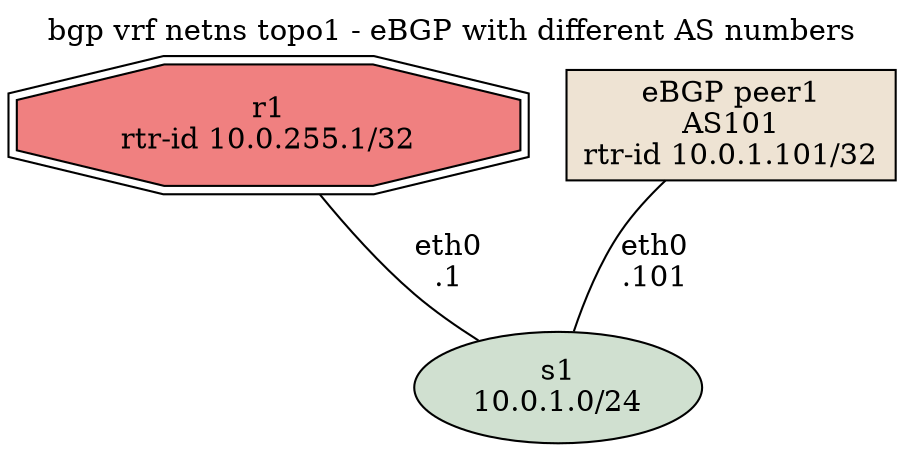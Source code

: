 ## Color coding:
#########################
##  Main FRR: #f08080  red
##  Switches: #d0e0d0  gray
##  RIP:      #19e3d9  Cyan
##  RIPng:    #fcb314  dark yellow
##  OSPFv2:   #32b835  Green
##  OSPFv3:   #19e3d9  Cyan
##  ISIS IPv4 #fcb314  dark yellow
##  ISIS IPv6 #9a81ec  purple
##  BGP IPv4  #eee3d3  beige
##  BGP IPv6  #fdff00  yellow
##### Colors (see http://www.color-hex.com/)

graph bgp_vrf_netns_eBGP_topo1 {
	label="bgp vrf netns topo1 - eBGP with different AS numbers";
    labelloc="t";

	# Routers
	r1 [
		label="r1\nrtr-id 10.0.255.1/32",
		shape=doubleoctagon,
		fillcolor="#f08080",
		style=filled,
	];

	# 1 Switch for eBGP Peers
	s1 [
		label="s1\n10.0.1.0/24",
		shape=oval,
		fillcolor="#d0e0d0",
		style=filled,
	];

	# 1 ExaBGP Peers AS 101
	peer1 [
		label="eBGP peer1\nAS101\nrtr-id 10.0.1.101/32",
		shape=rectangle,
		fillcolor="#eee3d3",
		style=filled,
	];

	# Connections
	r1 -- s1 [label="eth0\n.1"];

	peer1 -- s1 [label="eth0\n.101"];

	# Arrange network to make cleaner diagram
	{ rank=same peer1 } -- s1 -- { rank=same r1 } [style=invis]
}
